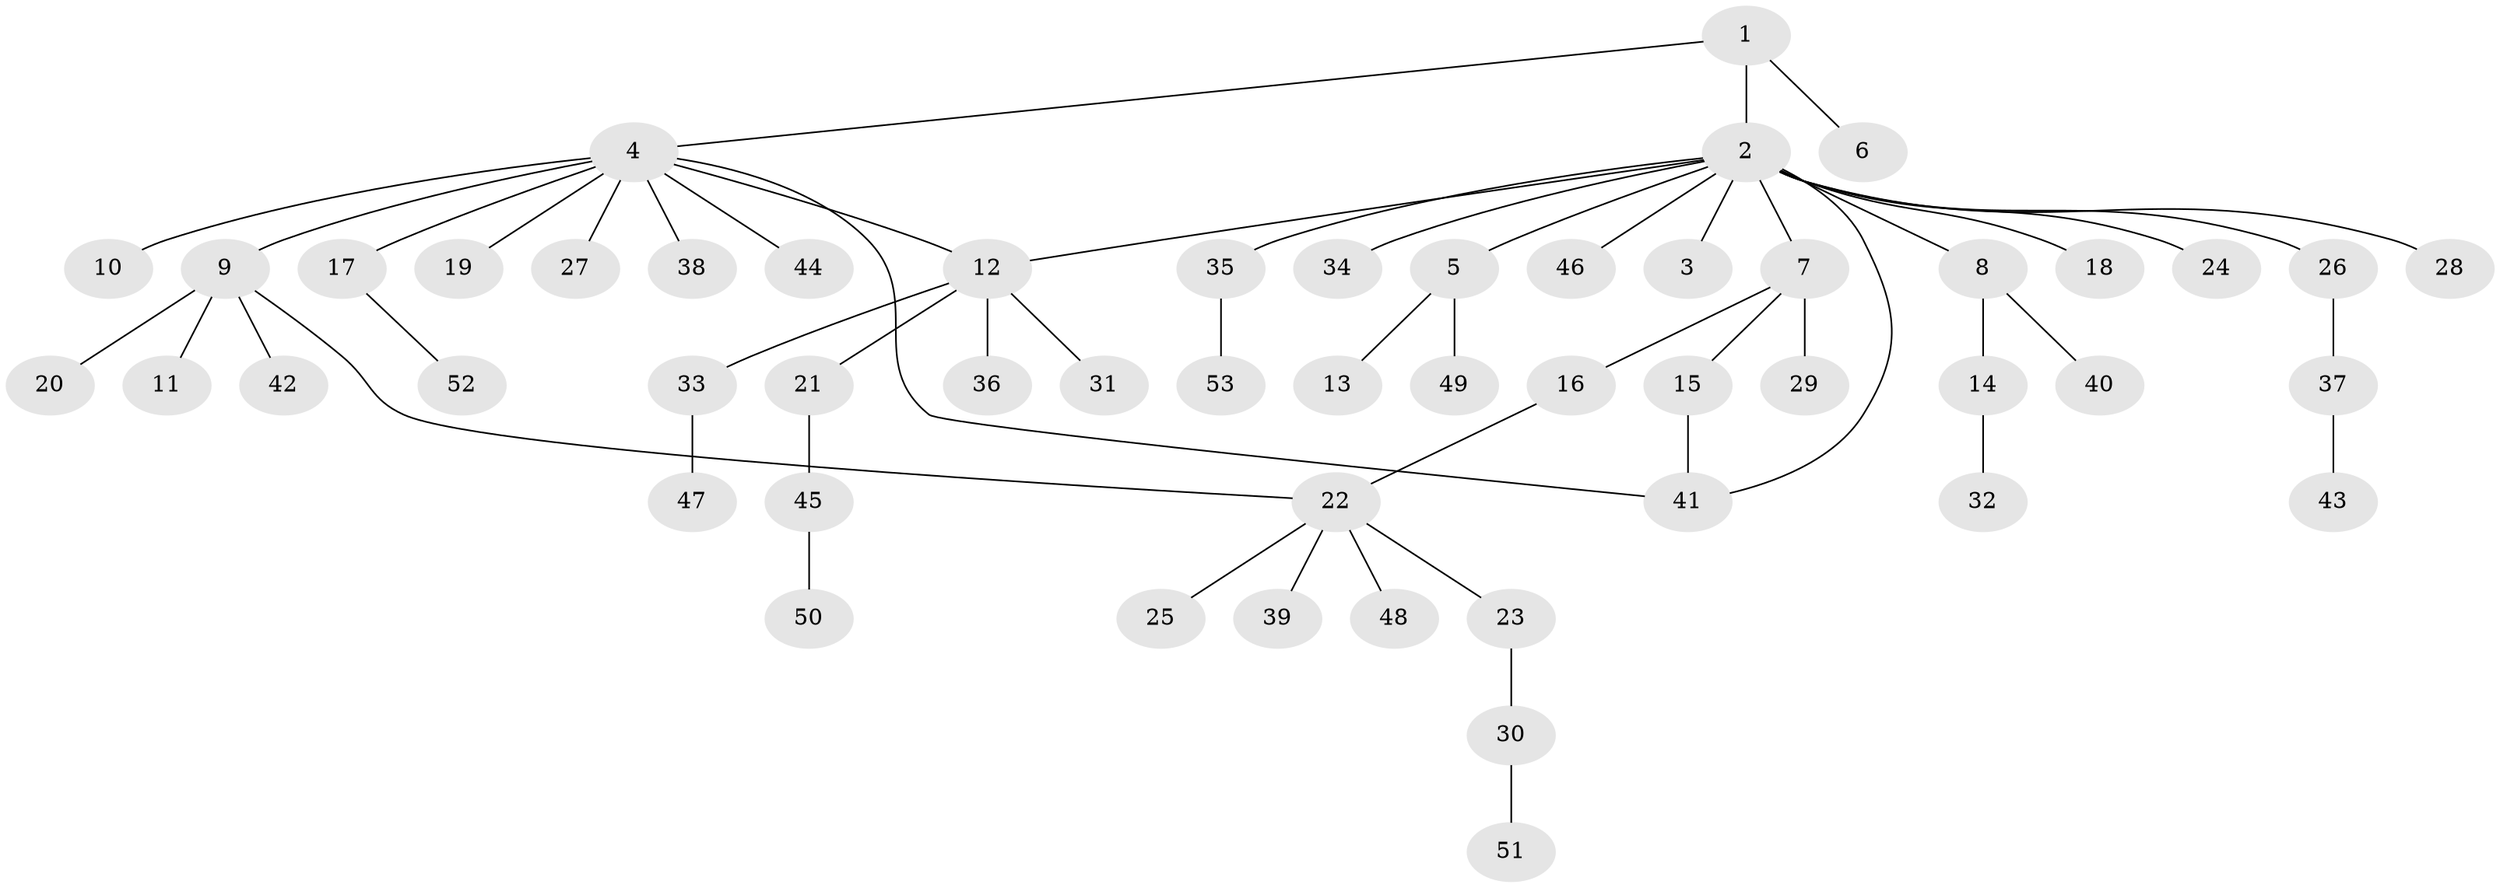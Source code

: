 // Generated by graph-tools (version 1.1) at 2025/47/03/09/25 04:47:57]
// undirected, 53 vertices, 56 edges
graph export_dot {
graph [start="1"]
  node [color=gray90,style=filled];
  1;
  2;
  3;
  4;
  5;
  6;
  7;
  8;
  9;
  10;
  11;
  12;
  13;
  14;
  15;
  16;
  17;
  18;
  19;
  20;
  21;
  22;
  23;
  24;
  25;
  26;
  27;
  28;
  29;
  30;
  31;
  32;
  33;
  34;
  35;
  36;
  37;
  38;
  39;
  40;
  41;
  42;
  43;
  44;
  45;
  46;
  47;
  48;
  49;
  50;
  51;
  52;
  53;
  1 -- 2;
  1 -- 4;
  1 -- 6;
  2 -- 3;
  2 -- 5;
  2 -- 7;
  2 -- 8;
  2 -- 12;
  2 -- 18;
  2 -- 24;
  2 -- 26;
  2 -- 28;
  2 -- 34;
  2 -- 35;
  2 -- 41;
  2 -- 46;
  4 -- 9;
  4 -- 10;
  4 -- 12;
  4 -- 17;
  4 -- 19;
  4 -- 27;
  4 -- 38;
  4 -- 41;
  4 -- 44;
  5 -- 13;
  5 -- 49;
  7 -- 15;
  7 -- 16;
  7 -- 29;
  8 -- 14;
  8 -- 40;
  9 -- 11;
  9 -- 20;
  9 -- 22;
  9 -- 42;
  12 -- 21;
  12 -- 31;
  12 -- 33;
  12 -- 36;
  14 -- 32;
  15 -- 41;
  16 -- 22;
  17 -- 52;
  21 -- 45;
  22 -- 23;
  22 -- 25;
  22 -- 39;
  22 -- 48;
  23 -- 30;
  26 -- 37;
  30 -- 51;
  33 -- 47;
  35 -- 53;
  37 -- 43;
  45 -- 50;
}
